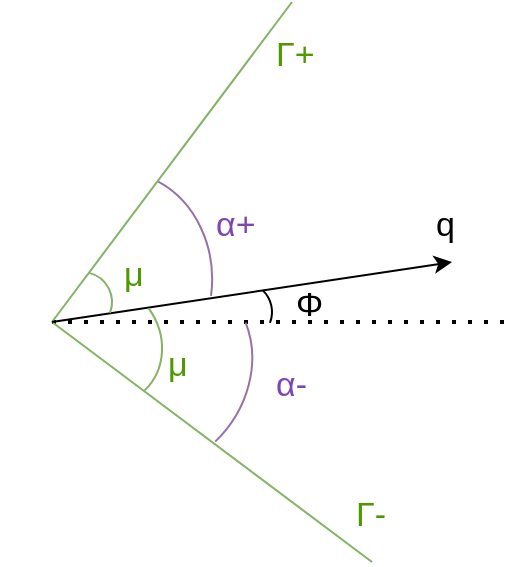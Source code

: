 <mxfile version="24.7.17">
  <diagram name="Page-1" id="QPIoaoNeskahmq1ZSd6a">
    <mxGraphModel dx="683" dy="351" grid="1" gridSize="10" guides="1" tooltips="1" connect="1" arrows="1" fold="1" page="1" pageScale="1" pageWidth="827" pageHeight="1169" math="0" shadow="0">
      <root>
        <mxCell id="0" />
        <mxCell id="1" parent="0" />
        <mxCell id="1G5z_Vy1fZvwprZ7SkQf-2" value="" style="endArrow=none;dashed=1;html=1;dashPattern=1 3;strokeWidth=2;rounded=0;" edge="1" parent="1">
          <mxGeometry width="50" height="50" relative="1" as="geometry">
            <mxPoint x="360" y="360" as="sourcePoint" />
            <mxPoint x="590" y="360" as="targetPoint" />
          </mxGeometry>
        </mxCell>
        <mxCell id="1G5z_Vy1fZvwprZ7SkQf-3" value="" style="endArrow=none;html=1;rounded=0;fillColor=#d5e8d4;strokeColor=#82b366;" edge="1" parent="1">
          <mxGeometry width="50" height="50" relative="1" as="geometry">
            <mxPoint x="360" y="360" as="sourcePoint" />
            <mxPoint x="480" y="200" as="targetPoint" />
          </mxGeometry>
        </mxCell>
        <mxCell id="1G5z_Vy1fZvwprZ7SkQf-4" value="" style="endArrow=none;html=1;rounded=0;fillColor=#d5e8d4;strokeColor=#82b366;" edge="1" parent="1">
          <mxGeometry width="50" height="50" relative="1" as="geometry">
            <mxPoint x="360" y="360" as="sourcePoint" />
            <mxPoint x="520" y="480" as="targetPoint" />
          </mxGeometry>
        </mxCell>
        <mxCell id="1G5z_Vy1fZvwprZ7SkQf-5" value="" style="endArrow=classic;html=1;rounded=0;" edge="1" parent="1">
          <mxGeometry width="50" height="50" relative="1" as="geometry">
            <mxPoint x="360" y="360" as="sourcePoint" />
            <mxPoint x="560" y="330" as="targetPoint" />
          </mxGeometry>
        </mxCell>
        <mxCell id="1G5z_Vy1fZvwprZ7SkQf-6" value="" style="verticalLabelPosition=bottom;verticalAlign=top;html=1;shape=mxgraph.basic.arc;startAngle=0.995;endAngle=0.184;rotation=45;" vertex="1" parent="1">
          <mxGeometry x="440" y="340" width="30" height="30" as="geometry" />
        </mxCell>
        <mxCell id="1G5z_Vy1fZvwprZ7SkQf-7" value="Φ" style="text;whiteSpace=wrap;strokeWidth=1;fontSize=17;" vertex="1" parent="1">
          <mxGeometry x="480" y="335" width="40" height="40" as="geometry" />
        </mxCell>
        <mxCell id="1G5z_Vy1fZvwprZ7SkQf-8" value="" style="verticalLabelPosition=bottom;verticalAlign=top;html=1;shape=mxgraph.basic.arc;startAngle=0.913;endAngle=0.184;rotation=45;fillColor=#d5e8d4;strokeColor=#82b366;" vertex="1" parent="1">
          <mxGeometry x="360" y="335" width="30" height="30" as="geometry" />
        </mxCell>
        <mxCell id="1G5z_Vy1fZvwprZ7SkQf-10" value="μ" style="text;whiteSpace=wrap;fontSize=17;fontColor=#4D9900;" vertex="1" parent="1">
          <mxGeometry x="393.5" y="320" width="40" height="40" as="geometry" />
        </mxCell>
        <mxCell id="1G5z_Vy1fZvwprZ7SkQf-11" value="" style="verticalLabelPosition=bottom;verticalAlign=top;html=1;shape=mxgraph.basic.arc;startAngle=0.027;endAngle=0.253;rotation=45;fillColor=#d5e8d4;strokeColor=#82b366;" vertex="1" parent="1">
          <mxGeometry x="350" y="340" width="66.46" height="60.61" as="geometry" />
        </mxCell>
        <mxCell id="1G5z_Vy1fZvwprZ7SkQf-12" value="μ" style="text;whiteSpace=wrap;fontSize=17;fontColor=#4D9900;" vertex="1" parent="1">
          <mxGeometry x="416.46" y="365" width="40" height="40" as="geometry" />
        </mxCell>
        <mxCell id="1G5z_Vy1fZvwprZ7SkQf-14" value="α-" style="text;whiteSpace=wrap;fontColor=#7D47B3;fontSize=17;" vertex="1" parent="1">
          <mxGeometry x="470" y="375" width="40" height="40" as="geometry" />
        </mxCell>
        <mxCell id="1G5z_Vy1fZvwprZ7SkQf-15" value="" style="verticalLabelPosition=bottom;verticalAlign=top;html=1;shape=mxgraph.basic.arc;startAngle=0.057;endAngle=0.253;rotation=45;fillColor=#e1d5e7;strokeColor=#9673a6;" vertex="1" parent="1">
          <mxGeometry x="360" y="329.69" width="96.46" height="110.61" as="geometry" />
        </mxCell>
        <mxCell id="1G5z_Vy1fZvwprZ7SkQf-16" value="" style="verticalLabelPosition=bottom;verticalAlign=top;html=1;shape=mxgraph.basic.arc;startAngle=0.057;endAngle=0.258;rotation=5;fillColor=#e1d5e7;strokeColor=#9673a6;" vertex="1" parent="1">
          <mxGeometry x="343.54" y="284.69" width="96.46" height="110.61" as="geometry" />
        </mxCell>
        <mxCell id="1G5z_Vy1fZvwprZ7SkQf-17" value="α+" style="text;whiteSpace=wrap;fontColor=#7D47B3;fontSize=17;" vertex="1" parent="1">
          <mxGeometry x="440" y="295" width="40" height="40" as="geometry" />
        </mxCell>
        <mxCell id="1G5z_Vy1fZvwprZ7SkQf-18" value="q" style="text;whiteSpace=wrap;strokeWidth=1;fontSize=17;" vertex="1" parent="1">
          <mxGeometry x="550" y="295" width="40" height="40" as="geometry" />
        </mxCell>
        <mxCell id="1G5z_Vy1fZvwprZ7SkQf-19" value="Γ+" style="text;whiteSpace=wrap;fontColor=#4D9900;fontSize=17;" vertex="1" parent="1">
          <mxGeometry x="470" y="210" width="40" height="40" as="geometry" />
        </mxCell>
        <mxCell id="1G5z_Vy1fZvwprZ7SkQf-20" value="Γ-" style="text;whiteSpace=wrap;fontColor=#4D9900;fontSize=17;" vertex="1" parent="1">
          <mxGeometry x="510" y="440.3" width="40" height="40" as="geometry" />
        </mxCell>
      </root>
    </mxGraphModel>
  </diagram>
</mxfile>
